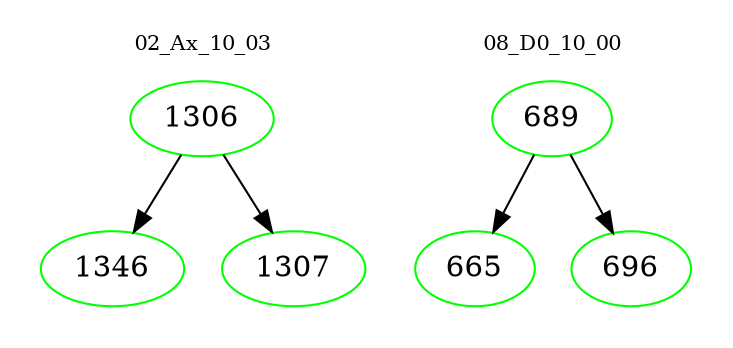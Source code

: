 digraph{
subgraph cluster_0 {
color = white
label = "02_Ax_10_03";
fontsize=10;
T0_1306 [label="1306", color="green"]
T0_1306 -> T0_1346 [color="black"]
T0_1346 [label="1346", color="green"]
T0_1306 -> T0_1307 [color="black"]
T0_1307 [label="1307", color="green"]
}
subgraph cluster_1 {
color = white
label = "08_D0_10_00";
fontsize=10;
T1_689 [label="689", color="green"]
T1_689 -> T1_665 [color="black"]
T1_665 [label="665", color="green"]
T1_689 -> T1_696 [color="black"]
T1_696 [label="696", color="green"]
}
}
